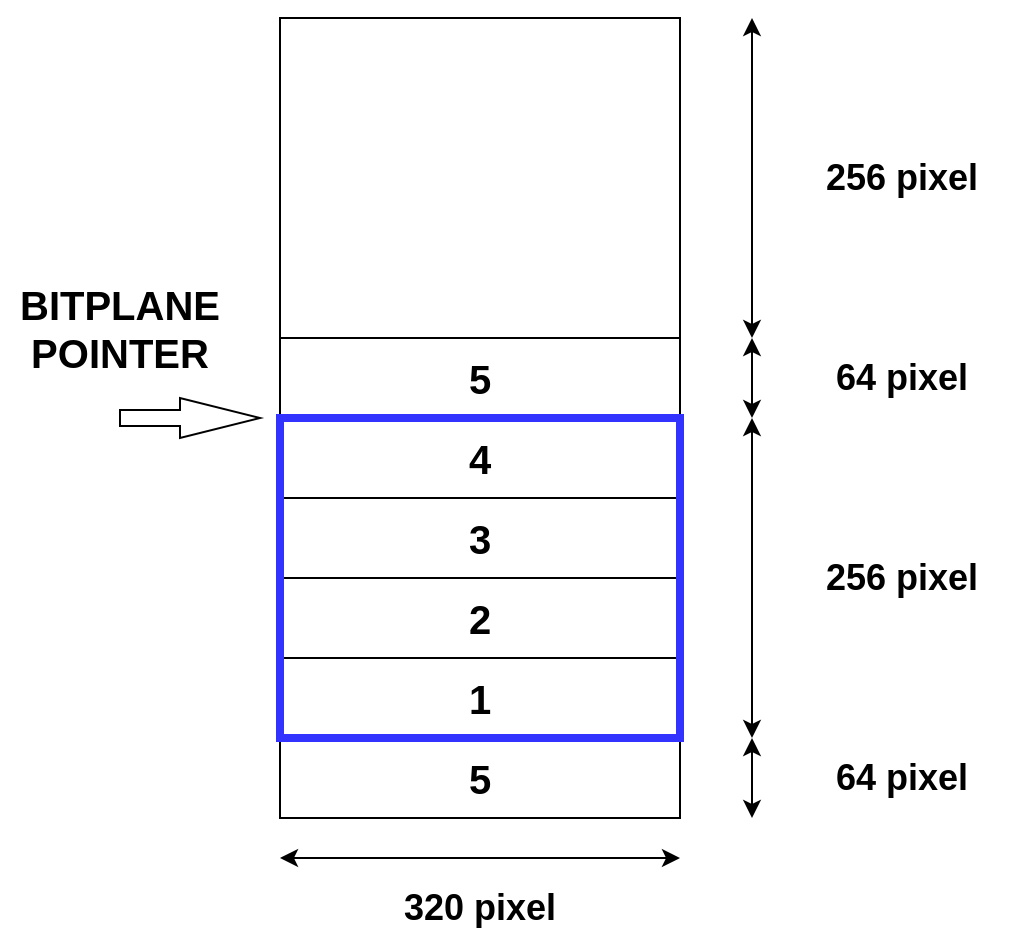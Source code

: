 <mxfile version="24.8.3" pages="7">
  <diagram name="Pagina-1" id="SqCt3KQoh1731EIPL-oW">
    <mxGraphModel dx="1042" dy="531" grid="1" gridSize="10" guides="1" tooltips="1" connect="1" arrows="1" fold="1" page="1" pageScale="1" pageWidth="827" pageHeight="1169" math="0" shadow="0">
      <root>
        <mxCell id="0" />
        <mxCell id="1" parent="0" />
        <mxCell id="jO2R0hOtcdFEv0qmPZ_9-2" value="&lt;b&gt;&lt;font style=&quot;font-size: 20px;&quot;&gt;4&lt;/font&gt;&lt;/b&gt;" style="rounded=0;whiteSpace=wrap;html=1;" vertex="1" parent="1">
          <mxGeometry x="214" y="370" width="200" height="40" as="geometry" />
        </mxCell>
        <mxCell id="jO2R0hOtcdFEv0qmPZ_9-3" value="&lt;b&gt;&lt;font style=&quot;font-size: 20px;&quot;&gt;3&lt;/font&gt;&lt;/b&gt;" style="rounded=0;whiteSpace=wrap;html=1;" vertex="1" parent="1">
          <mxGeometry x="214" y="410" width="200" height="40" as="geometry" />
        </mxCell>
        <mxCell id="jO2R0hOtcdFEv0qmPZ_9-4" value="&lt;b&gt;&lt;font style=&quot;font-size: 20px;&quot;&gt;2&lt;/font&gt;&lt;/b&gt;" style="rounded=0;whiteSpace=wrap;html=1;" vertex="1" parent="1">
          <mxGeometry x="214" y="450" width="200" height="40" as="geometry" />
        </mxCell>
        <mxCell id="jO2R0hOtcdFEv0qmPZ_9-5" value="&lt;b&gt;&lt;font style=&quot;font-size: 20px;&quot;&gt;1&lt;/font&gt;&lt;/b&gt;" style="rounded=0;whiteSpace=wrap;html=1;" vertex="1" parent="1">
          <mxGeometry x="214" y="490" width="200" height="40" as="geometry" />
        </mxCell>
        <mxCell id="jO2R0hOtcdFEv0qmPZ_9-6" value="&lt;b&gt;&lt;font style=&quot;font-size: 20px;&quot;&gt;5&lt;/font&gt;&lt;/b&gt;" style="rounded=0;whiteSpace=wrap;html=1;" vertex="1" parent="1">
          <mxGeometry x="214" y="330" width="200" height="40" as="geometry" />
        </mxCell>
        <mxCell id="jO2R0hOtcdFEv0qmPZ_9-7" value="&lt;b&gt;&lt;font style=&quot;font-size: 20px;&quot;&gt;5&lt;/font&gt;&lt;/b&gt;" style="rounded=0;whiteSpace=wrap;html=1;" vertex="1" parent="1">
          <mxGeometry x="214" y="530" width="200" height="40" as="geometry" />
        </mxCell>
        <mxCell id="jO2R0hOtcdFEv0qmPZ_9-8" value="" style="rounded=0;whiteSpace=wrap;html=1;strokeWidth=4;strokeColor=#3333FF;fillColor=none;" vertex="1" parent="1">
          <mxGeometry x="214" y="370" width="200" height="160" as="geometry" />
        </mxCell>
        <mxCell id="jO2R0hOtcdFEv0qmPZ_9-9" value="" style="rounded=0;whiteSpace=wrap;html=1;" vertex="1" parent="1">
          <mxGeometry x="214" y="170" width="200" height="160" as="geometry" />
        </mxCell>
        <mxCell id="jO2R0hOtcdFEv0qmPZ_9-10" value="" style="html=1;shadow=0;dashed=0;align=center;verticalAlign=middle;shape=mxgraph.arrows2.arrow;dy=0.6;dx=40;notch=0;" vertex="1" parent="1">
          <mxGeometry x="134" y="360" width="70" height="20" as="geometry" />
        </mxCell>
        <mxCell id="jO2R0hOtcdFEv0qmPZ_9-11" value="&lt;font style=&quot;font-size: 20px;&quot;&gt;&lt;b&gt;BITPLANE POINTER&lt;/b&gt;&lt;/font&gt;" style="text;html=1;align=center;verticalAlign=middle;whiteSpace=wrap;rounded=0;" vertex="1" parent="1">
          <mxGeometry x="74" y="310" width="120" height="30" as="geometry" />
        </mxCell>
        <mxCell id="UPtEGhF1CWO7SacfSXyK-1" value="" style="endArrow=classic;startArrow=classic;html=1;rounded=0;" edge="1" parent="1">
          <mxGeometry width="50" height="50" relative="1" as="geometry">
            <mxPoint x="214" y="590" as="sourcePoint" />
            <mxPoint x="414" y="590" as="targetPoint" />
          </mxGeometry>
        </mxCell>
        <mxCell id="UPtEGhF1CWO7SacfSXyK-2" value="320 pixel" style="text;html=1;align=center;verticalAlign=middle;whiteSpace=wrap;rounded=0;fontStyle=1;fontSize=18;" vertex="1" parent="1">
          <mxGeometry x="259" y="600" width="110" height="30" as="geometry" />
        </mxCell>
        <mxCell id="UPtEGhF1CWO7SacfSXyK-3" value="" style="endArrow=classic;startArrow=classic;html=1;rounded=0;" edge="1" parent="1">
          <mxGeometry width="50" height="50" relative="1" as="geometry">
            <mxPoint x="450" y="530" as="sourcePoint" />
            <mxPoint x="450" y="370" as="targetPoint" />
          </mxGeometry>
        </mxCell>
        <mxCell id="UPtEGhF1CWO7SacfSXyK-4" value="" style="endArrow=classic;startArrow=classic;html=1;rounded=0;" edge="1" parent="1">
          <mxGeometry width="50" height="50" relative="1" as="geometry">
            <mxPoint x="450" y="570" as="sourcePoint" />
            <mxPoint x="450" y="530" as="targetPoint" />
          </mxGeometry>
        </mxCell>
        <mxCell id="UPtEGhF1CWO7SacfSXyK-5" value="" style="endArrow=classic;startArrow=classic;html=1;rounded=0;" edge="1" parent="1">
          <mxGeometry width="50" height="50" relative="1" as="geometry">
            <mxPoint x="450" y="330" as="sourcePoint" />
            <mxPoint x="450" y="170" as="targetPoint" />
          </mxGeometry>
        </mxCell>
        <mxCell id="UPtEGhF1CWO7SacfSXyK-6" value="" style="endArrow=classic;startArrow=classic;html=1;rounded=0;" edge="1" parent="1">
          <mxGeometry width="50" height="50" relative="1" as="geometry">
            <mxPoint x="450" y="370" as="sourcePoint" />
            <mxPoint x="450" y="330" as="targetPoint" />
          </mxGeometry>
        </mxCell>
        <mxCell id="UPtEGhF1CWO7SacfSXyK-7" value="64 pixel" style="text;html=1;align=center;verticalAlign=middle;whiteSpace=wrap;rounded=0;fontStyle=1;fontSize=18;" vertex="1" parent="1">
          <mxGeometry x="470" y="535" width="110" height="30" as="geometry" />
        </mxCell>
        <mxCell id="UPtEGhF1CWO7SacfSXyK-8" value="64 pixel" style="text;html=1;align=center;verticalAlign=middle;whiteSpace=wrap;rounded=0;fontStyle=1;fontSize=18;" vertex="1" parent="1">
          <mxGeometry x="470" y="335" width="110" height="30" as="geometry" />
        </mxCell>
        <mxCell id="UPtEGhF1CWO7SacfSXyK-9" value="256 pixel" style="text;html=1;align=center;verticalAlign=middle;whiteSpace=wrap;rounded=0;fontStyle=1;fontSize=18;" vertex="1" parent="1">
          <mxGeometry x="470" y="435" width="110" height="30" as="geometry" />
        </mxCell>
        <mxCell id="UPtEGhF1CWO7SacfSXyK-10" value="256 pixel" style="text;html=1;align=center;verticalAlign=middle;whiteSpace=wrap;rounded=0;fontStyle=1;fontSize=18;" vertex="1" parent="1">
          <mxGeometry x="470" y="235" width="110" height="30" as="geometry" />
        </mxCell>
      </root>
    </mxGraphModel>
  </diagram>
  <diagram name="Pagina-2" id="iOvzPpBHhij_Nm66Y3JP">
    <mxGraphModel dx="1042" dy="531" grid="1" gridSize="10" guides="1" tooltips="1" connect="1" arrows="1" fold="1" page="1" pageScale="1" pageWidth="827" pageHeight="1169" math="0" shadow="0">
      <root>
        <mxCell id="e2MZyj6y4xGT_VGEitPV-0" />
        <mxCell id="e2MZyj6y4xGT_VGEitPV-1" parent="e2MZyj6y4xGT_VGEitPV-0" />
        <mxCell id="e2MZyj6y4xGT_VGEitPV-2" value="&lt;b&gt;&lt;font style=&quot;font-size: 20px;&quot;&gt;4&lt;/font&gt;&lt;/b&gt;" style="rounded=0;whiteSpace=wrap;html=1;" vertex="1" parent="e2MZyj6y4xGT_VGEitPV-1">
          <mxGeometry x="214" y="370" width="200" height="40" as="geometry" />
        </mxCell>
        <mxCell id="e2MZyj6y4xGT_VGEitPV-3" value="&lt;b&gt;&lt;font style=&quot;font-size: 20px;&quot;&gt;3&lt;/font&gt;&lt;/b&gt;" style="rounded=0;whiteSpace=wrap;html=1;" vertex="1" parent="e2MZyj6y4xGT_VGEitPV-1">
          <mxGeometry x="214" y="410" width="200" height="40" as="geometry" />
        </mxCell>
        <mxCell id="e2MZyj6y4xGT_VGEitPV-4" value="&lt;b&gt;&lt;font style=&quot;font-size: 20px;&quot;&gt;2&lt;/font&gt;&lt;/b&gt;" style="rounded=0;whiteSpace=wrap;html=1;" vertex="1" parent="e2MZyj6y4xGT_VGEitPV-1">
          <mxGeometry x="214" y="450" width="200" height="40" as="geometry" />
        </mxCell>
        <mxCell id="e2MZyj6y4xGT_VGEitPV-5" value="&lt;b&gt;&lt;font style=&quot;font-size: 20px;&quot;&gt;1&lt;/font&gt;&lt;/b&gt;" style="rounded=0;whiteSpace=wrap;html=1;" vertex="1" parent="e2MZyj6y4xGT_VGEitPV-1">
          <mxGeometry x="214" y="490" width="200" height="40" as="geometry" />
        </mxCell>
        <mxCell id="e2MZyj6y4xGT_VGEitPV-6" value="&lt;b&gt;&lt;font style=&quot;font-size: 20px;&quot;&gt;5&lt;/font&gt;&lt;/b&gt;" style="rounded=0;whiteSpace=wrap;html=1;" vertex="1" parent="e2MZyj6y4xGT_VGEitPV-1">
          <mxGeometry x="214" y="330" width="200" height="40" as="geometry" />
        </mxCell>
        <mxCell id="e2MZyj6y4xGT_VGEitPV-7" value="&lt;b&gt;&lt;font style=&quot;font-size: 20px;&quot;&gt;5&lt;/font&gt;&lt;/b&gt;" style="rounded=0;whiteSpace=wrap;html=1;" vertex="1" parent="e2MZyj6y4xGT_VGEitPV-1">
          <mxGeometry x="214" y="530" width="200" height="40" as="geometry" />
        </mxCell>
        <mxCell id="e2MZyj6y4xGT_VGEitPV-8" value="" style="rounded=0;whiteSpace=wrap;html=1;strokeWidth=4;strokeColor=#3333FF;fillColor=none;" vertex="1" parent="e2MZyj6y4xGT_VGEitPV-1">
          <mxGeometry x="214" y="350" width="200" height="160" as="geometry" />
        </mxCell>
        <mxCell id="e2MZyj6y4xGT_VGEitPV-9" value="" style="rounded=0;whiteSpace=wrap;html=1;" vertex="1" parent="e2MZyj6y4xGT_VGEitPV-1">
          <mxGeometry x="214" y="170" width="200" height="160" as="geometry" />
        </mxCell>
        <mxCell id="e2MZyj6y4xGT_VGEitPV-10" value="" style="html=1;shadow=0;dashed=0;align=center;verticalAlign=middle;shape=mxgraph.arrows2.arrow;dy=0.6;dx=40;notch=0;" vertex="1" parent="e2MZyj6y4xGT_VGEitPV-1">
          <mxGeometry x="134" y="340" width="70" height="20" as="geometry" />
        </mxCell>
        <mxCell id="e2MZyj6y4xGT_VGEitPV-11" value="&lt;font style=&quot;font-size: 20px;&quot;&gt;&lt;b&gt;BITPLANE POINTER&lt;/b&gt;&lt;/font&gt;" style="text;html=1;align=center;verticalAlign=middle;whiteSpace=wrap;rounded=0;" vertex="1" parent="e2MZyj6y4xGT_VGEitPV-1">
          <mxGeometry x="74" y="290" width="120" height="30" as="geometry" />
        </mxCell>
      </root>
    </mxGraphModel>
  </diagram>
  <diagram name="Pagina-3" id="r4b1oYiAFaRDGS6fOepq">
    <mxGraphModel dx="1042" dy="531" grid="1" gridSize="10" guides="1" tooltips="1" connect="1" arrows="1" fold="1" page="1" pageScale="1" pageWidth="827" pageHeight="1169" math="0" shadow="0">
      <root>
        <mxCell id="oWHSMYq1s4sGmrlOcwrl-0" />
        <mxCell id="oWHSMYq1s4sGmrlOcwrl-1" parent="oWHSMYq1s4sGmrlOcwrl-0" />
        <mxCell id="oWHSMYq1s4sGmrlOcwrl-2" value="&lt;b&gt;&lt;font style=&quot;font-size: 20px;&quot;&gt;4&lt;/font&gt;&lt;/b&gt;" style="rounded=0;whiteSpace=wrap;html=1;" vertex="1" parent="oWHSMYq1s4sGmrlOcwrl-1">
          <mxGeometry x="214" y="370" width="200" height="40" as="geometry" />
        </mxCell>
        <mxCell id="oWHSMYq1s4sGmrlOcwrl-3" value="&lt;b&gt;&lt;font style=&quot;font-size: 20px;&quot;&gt;3&lt;/font&gt;&lt;/b&gt;" style="rounded=0;whiteSpace=wrap;html=1;" vertex="1" parent="oWHSMYq1s4sGmrlOcwrl-1">
          <mxGeometry x="214" y="410" width="200" height="40" as="geometry" />
        </mxCell>
        <mxCell id="oWHSMYq1s4sGmrlOcwrl-4" value="&lt;b&gt;&lt;font style=&quot;font-size: 20px;&quot;&gt;2&lt;/font&gt;&lt;/b&gt;" style="rounded=0;whiteSpace=wrap;html=1;" vertex="1" parent="oWHSMYq1s4sGmrlOcwrl-1">
          <mxGeometry x="214" y="450" width="200" height="40" as="geometry" />
        </mxCell>
        <mxCell id="oWHSMYq1s4sGmrlOcwrl-6" value="&lt;b&gt;&lt;font style=&quot;font-size: 20px;&quot;&gt;5&lt;/font&gt;&lt;/b&gt;" style="rounded=0;whiteSpace=wrap;html=1;" vertex="1" parent="oWHSMYq1s4sGmrlOcwrl-1">
          <mxGeometry x="214" y="330" width="200" height="40" as="geometry" />
        </mxCell>
        <mxCell id="oWHSMYq1s4sGmrlOcwrl-7" value="&lt;b&gt;&lt;font style=&quot;font-size: 20px;&quot;&gt;5&lt;/font&gt;&lt;/b&gt;" style="rounded=0;whiteSpace=wrap;html=1;" vertex="1" parent="oWHSMYq1s4sGmrlOcwrl-1">
          <mxGeometry x="214" y="530" width="200" height="40" as="geometry" />
        </mxCell>
        <mxCell id="oWHSMYq1s4sGmrlOcwrl-9" value="" style="rounded=0;whiteSpace=wrap;html=1;" vertex="1" parent="oWHSMYq1s4sGmrlOcwrl-1">
          <mxGeometry x="214" y="170" width="200" height="160" as="geometry" />
        </mxCell>
        <mxCell id="oWHSMYq1s4sGmrlOcwrl-10" value="" style="html=1;shadow=0;dashed=0;align=center;verticalAlign=middle;shape=mxgraph.arrows2.arrow;dy=0.6;dx=40;notch=0;" vertex="1" parent="oWHSMYq1s4sGmrlOcwrl-1">
          <mxGeometry x="134" y="320" width="70" height="20" as="geometry" />
        </mxCell>
        <mxCell id="oWHSMYq1s4sGmrlOcwrl-11" value="&lt;font style=&quot;font-size: 20px;&quot;&gt;&lt;b&gt;BITPLANE POINTER&lt;/b&gt;&lt;/font&gt;" style="text;html=1;align=center;verticalAlign=middle;whiteSpace=wrap;rounded=0;" vertex="1" parent="oWHSMYq1s4sGmrlOcwrl-1">
          <mxGeometry x="74" y="270" width="120" height="30" as="geometry" />
        </mxCell>
        <mxCell id="VPOAGAD8rz79NMH7I3IX-0" value="" style="endArrow=classic;startArrow=classic;html=1;rounded=0;" edge="1" parent="oWHSMYq1s4sGmrlOcwrl-1">
          <mxGeometry width="50" height="50" relative="1" as="geometry">
            <mxPoint x="450" y="570" as="sourcePoint" />
            <mxPoint x="450" y="330" as="targetPoint" />
          </mxGeometry>
        </mxCell>
        <mxCell id="VPOAGAD8rz79NMH7I3IX-1" value="384 pixel,&lt;div&gt;multiple of 64&lt;/div&gt;" style="text;html=1;align=center;verticalAlign=middle;whiteSpace=wrap;rounded=0;fontStyle=1;fontSize=18;" vertex="1" parent="oWHSMYq1s4sGmrlOcwrl-1">
          <mxGeometry x="470" y="435" width="130" height="30" as="geometry" />
        </mxCell>
        <mxCell id="jAalTdhDZGkkEJmoj642-0" value="&lt;b&gt;&lt;font style=&quot;font-size: 20px;&quot;&gt;6&lt;/font&gt;&lt;/b&gt;" style="rounded=0;whiteSpace=wrap;html=1;strokeWidth=4;strokeColor=#00FF00;" vertex="1" parent="oWHSMYq1s4sGmrlOcwrl-1">
          <mxGeometry x="214" y="290" width="200" height="40" as="geometry" />
        </mxCell>
        <mxCell id="oWHSMYq1s4sGmrlOcwrl-5" value="&lt;b&gt;&lt;font style=&quot;font-size: 20px;&quot;&gt;6&lt;/font&gt;&lt;/b&gt;" style="rounded=0;whiteSpace=wrap;html=1;strokeWidth=4;strokeColor=#00FF00;" vertex="1" parent="oWHSMYq1s4sGmrlOcwrl-1">
          <mxGeometry x="214" y="490" width="200" height="40" as="geometry" />
        </mxCell>
        <mxCell id="oWHSMYq1s4sGmrlOcwrl-8" value="" style="rounded=0;whiteSpace=wrap;html=1;strokeWidth=4;strokeColor=#3333FF;fillColor=none;" vertex="1" parent="oWHSMYq1s4sGmrlOcwrl-1">
          <mxGeometry x="214" y="330" width="200" height="160" as="geometry" />
        </mxCell>
      </root>
    </mxGraphModel>
  </diagram>
  <diagram name="Pagina-4" id="Z6gUZhKBgLbs0_I14XGT">
    <mxGraphModel dx="1042" dy="531" grid="1" gridSize="10" guides="1" tooltips="1" connect="1" arrows="1" fold="1" page="1" pageScale="1" pageWidth="827" pageHeight="1169" math="0" shadow="0">
      <root>
        <mxCell id="EFsR8-fwe122gJyqPOIh-0" />
        <mxCell id="EFsR8-fwe122gJyqPOIh-1" parent="EFsR8-fwe122gJyqPOIh-0" />
        <mxCell id="EFsR8-fwe122gJyqPOIh-2" value="&lt;b&gt;&lt;font style=&quot;font-size: 20px;&quot;&gt;9&lt;/font&gt;&lt;/b&gt;" style="rounded=0;whiteSpace=wrap;html=1;" parent="EFsR8-fwe122gJyqPOIh-1" vertex="1">
          <mxGeometry x="214" y="370" width="200" height="40" as="geometry" />
        </mxCell>
        <mxCell id="EFsR8-fwe122gJyqPOIh-3" value="&lt;b&gt;&lt;font style=&quot;font-size: 20px;&quot;&gt;8&lt;/font&gt;&lt;/b&gt;" style="rounded=0;whiteSpace=wrap;html=1;" parent="EFsR8-fwe122gJyqPOIh-1" vertex="1">
          <mxGeometry x="214" y="410" width="200" height="40" as="geometry" />
        </mxCell>
        <mxCell id="EFsR8-fwe122gJyqPOIh-4" value="&lt;b&gt;&lt;font style=&quot;font-size: 20px;&quot;&gt;7&lt;/font&gt;&lt;/b&gt;" style="rounded=0;whiteSpace=wrap;html=1;" parent="EFsR8-fwe122gJyqPOIh-1" vertex="1">
          <mxGeometry x="214" y="450" width="200" height="40" as="geometry" />
        </mxCell>
        <mxCell id="EFsR8-fwe122gJyqPOIh-5" value="&lt;b&gt;&lt;font style=&quot;font-size: 20px;&quot;&gt;6&lt;/font&gt;&lt;/b&gt;" style="rounded=0;whiteSpace=wrap;html=1;" parent="EFsR8-fwe122gJyqPOIh-1" vertex="1">
          <mxGeometry x="214" y="490" width="200" height="40" as="geometry" />
        </mxCell>
        <mxCell id="EFsR8-fwe122gJyqPOIh-6" value="&lt;b&gt;&lt;font style=&quot;font-size: 20px;&quot;&gt;5&lt;/font&gt;&lt;/b&gt;" style="rounded=0;whiteSpace=wrap;html=1;" parent="EFsR8-fwe122gJyqPOIh-1" vertex="1">
          <mxGeometry x="214" y="330" width="200" height="40" as="geometry" />
        </mxCell>
        <mxCell id="EFsR8-fwe122gJyqPOIh-7" value="&lt;b&gt;&lt;font style=&quot;font-size: 20px;&quot;&gt;5&lt;/font&gt;&lt;/b&gt;" style="rounded=0;whiteSpace=wrap;html=1;" parent="EFsR8-fwe122gJyqPOIh-1" vertex="1">
          <mxGeometry x="214" y="530" width="200" height="40" as="geometry" />
        </mxCell>
        <mxCell id="EFsR8-fwe122gJyqPOIh-8" value="" style="rounded=0;whiteSpace=wrap;html=1;" parent="EFsR8-fwe122gJyqPOIh-1" vertex="1">
          <mxGeometry x="214" y="170" width="200" height="160" as="geometry" />
        </mxCell>
        <mxCell id="EFsR8-fwe122gJyqPOIh-9" value="" style="html=1;shadow=0;dashed=0;align=center;verticalAlign=middle;shape=mxgraph.arrows2.arrow;dy=0.6;dx=40;notch=0;" parent="EFsR8-fwe122gJyqPOIh-1" vertex="1">
          <mxGeometry x="134" y="160" width="70" height="20" as="geometry" />
        </mxCell>
        <mxCell id="EFsR8-fwe122gJyqPOIh-10" value="&lt;font style=&quot;font-size: 20px;&quot;&gt;&lt;b&gt;BITPLANE POINTER&lt;/b&gt;&lt;/font&gt;" style="text;html=1;align=center;verticalAlign=middle;whiteSpace=wrap;rounded=0;" parent="EFsR8-fwe122gJyqPOIh-1" vertex="1">
          <mxGeometry x="74" y="110" width="120" height="30" as="geometry" />
        </mxCell>
        <mxCell id="EFsR8-fwe122gJyqPOIh-11" value="&lt;b&gt;&lt;font style=&quot;font-size: 20px;&quot;&gt;6&lt;/font&gt;&lt;/b&gt;" style="rounded=0;whiteSpace=wrap;html=1;" parent="EFsR8-fwe122gJyqPOIh-1" vertex="1">
          <mxGeometry x="214" y="290" width="200" height="40" as="geometry" />
        </mxCell>
        <mxCell id="blx14dLM0H9ZHc-oluzc-0" value="&lt;b&gt;&lt;font style=&quot;font-size: 20px;&quot;&gt;7&lt;/font&gt;&lt;/b&gt;" style="rounded=0;whiteSpace=wrap;html=1;" parent="EFsR8-fwe122gJyqPOIh-1" vertex="1">
          <mxGeometry x="214" y="250" width="200" height="40" as="geometry" />
        </mxCell>
        <mxCell id="blx14dLM0H9ZHc-oluzc-1" value="&lt;b&gt;&lt;font style=&quot;font-size: 20px;&quot;&gt;8&lt;/font&gt;&lt;/b&gt;" style="rounded=0;whiteSpace=wrap;html=1;" parent="EFsR8-fwe122gJyqPOIh-1" vertex="1">
          <mxGeometry x="214" y="210" width="200" height="40" as="geometry" />
        </mxCell>
        <mxCell id="blx14dLM0H9ZHc-oluzc-2" value="&lt;b&gt;&lt;font style=&quot;font-size: 20px;&quot;&gt;9&lt;/font&gt;&lt;/b&gt;" style="rounded=0;whiteSpace=wrap;html=1;" parent="EFsR8-fwe122gJyqPOIh-1" vertex="1">
          <mxGeometry x="214" y="170" width="200" height="40" as="geometry" />
        </mxCell>
        <mxCell id="EFsR8-fwe122gJyqPOIh-12" value="" style="rounded=0;whiteSpace=wrap;html=1;strokeWidth=4;strokeColor=#3333FF;fillColor=none;" parent="EFsR8-fwe122gJyqPOIh-1" vertex="1">
          <mxGeometry x="214" y="170" width="200" height="160" as="geometry" />
        </mxCell>
      </root>
    </mxGraphModel>
  </diagram>
  <diagram name="Pagina-5" id="ipGypZr09Z-PZp_f1sfP">
    <mxGraphModel dx="1042" dy="531" grid="1" gridSize="10" guides="1" tooltips="1" connect="1" arrows="1" fold="1" page="1" pageScale="1" pageWidth="827" pageHeight="1169" math="0" shadow="0">
      <root>
        <mxCell id="O3pN2WBg-KYoUMEdkvV0-0" />
        <mxCell id="O3pN2WBg-KYoUMEdkvV0-1" parent="O3pN2WBg-KYoUMEdkvV0-0" />
        <mxCell id="O3pN2WBg-KYoUMEdkvV0-2" value="&lt;b&gt;&lt;font style=&quot;font-size: 20px;&quot;&gt;9&lt;/font&gt;&lt;/b&gt;" style="rounded=0;whiteSpace=wrap;html=1;" parent="O3pN2WBg-KYoUMEdkvV0-1" vertex="1">
          <mxGeometry x="214" y="370" width="200" height="40" as="geometry" />
        </mxCell>
        <mxCell id="O3pN2WBg-KYoUMEdkvV0-3" value="&lt;b&gt;&lt;font style=&quot;font-size: 20px;&quot;&gt;8&lt;/font&gt;&lt;/b&gt;" style="rounded=0;whiteSpace=wrap;html=1;" parent="O3pN2WBg-KYoUMEdkvV0-1" vertex="1">
          <mxGeometry x="214" y="410" width="200" height="40" as="geometry" />
        </mxCell>
        <mxCell id="O3pN2WBg-KYoUMEdkvV0-4" value="&lt;b&gt;&lt;font style=&quot;font-size: 20px;&quot;&gt;7&lt;/font&gt;&lt;/b&gt;" style="rounded=0;whiteSpace=wrap;html=1;" parent="O3pN2WBg-KYoUMEdkvV0-1" vertex="1">
          <mxGeometry x="214" y="450" width="200" height="40" as="geometry" />
        </mxCell>
        <mxCell id="O3pN2WBg-KYoUMEdkvV0-5" value="&lt;b&gt;&lt;font style=&quot;font-size: 20px;&quot;&gt;6&lt;/font&gt;&lt;/b&gt;" style="rounded=0;whiteSpace=wrap;html=1;" parent="O3pN2WBg-KYoUMEdkvV0-1" vertex="1">
          <mxGeometry x="214" y="490" width="200" height="40" as="geometry" />
        </mxCell>
        <mxCell id="O3pN2WBg-KYoUMEdkvV0-6" value="&lt;b&gt;&lt;font style=&quot;font-size: 20px;&quot;&gt;5&lt;/font&gt;&lt;/b&gt;" style="rounded=0;whiteSpace=wrap;html=1;" parent="O3pN2WBg-KYoUMEdkvV0-1" vertex="1">
          <mxGeometry x="214" y="330" width="200" height="40" as="geometry" />
        </mxCell>
        <mxCell id="O3pN2WBg-KYoUMEdkvV0-7" value="&lt;b&gt;&lt;font style=&quot;font-size: 20px;&quot;&gt;5&lt;/font&gt;&lt;/b&gt;" style="rounded=0;whiteSpace=wrap;html=1;" parent="O3pN2WBg-KYoUMEdkvV0-1" vertex="1">
          <mxGeometry x="214" y="530" width="200" height="40" as="geometry" />
        </mxCell>
        <mxCell id="O3pN2WBg-KYoUMEdkvV0-8" value="" style="rounded=0;whiteSpace=wrap;html=1;" parent="O3pN2WBg-KYoUMEdkvV0-1" vertex="1">
          <mxGeometry x="214" y="170" width="200" height="160" as="geometry" />
        </mxCell>
        <mxCell id="O3pN2WBg-KYoUMEdkvV0-9" value="" style="html=1;shadow=0;dashed=0;align=center;verticalAlign=middle;shape=mxgraph.arrows2.arrow;dy=0.6;dx=40;notch=0;" parent="O3pN2WBg-KYoUMEdkvV0-1" vertex="1">
          <mxGeometry x="130" y="360" width="70" height="20" as="geometry" />
        </mxCell>
        <mxCell id="O3pN2WBg-KYoUMEdkvV0-10" value="&lt;font style=&quot;font-size: 20px;&quot;&gt;&lt;b&gt;BITPLANE POINTER&lt;/b&gt;&lt;/font&gt;" style="text;html=1;align=center;verticalAlign=middle;whiteSpace=wrap;rounded=0;" parent="O3pN2WBg-KYoUMEdkvV0-1" vertex="1">
          <mxGeometry x="70" y="310" width="120" height="30" as="geometry" />
        </mxCell>
        <mxCell id="O3pN2WBg-KYoUMEdkvV0-11" value="&lt;b&gt;&lt;font style=&quot;font-size: 20px;&quot;&gt;6&lt;/font&gt;&lt;/b&gt;" style="rounded=0;whiteSpace=wrap;html=1;" parent="O3pN2WBg-KYoUMEdkvV0-1" vertex="1">
          <mxGeometry x="214" y="290" width="200" height="40" as="geometry" />
        </mxCell>
        <mxCell id="O3pN2WBg-KYoUMEdkvV0-12" value="&lt;b&gt;&lt;font style=&quot;font-size: 20px;&quot;&gt;7&lt;/font&gt;&lt;/b&gt;" style="rounded=0;whiteSpace=wrap;html=1;" parent="O3pN2WBg-KYoUMEdkvV0-1" vertex="1">
          <mxGeometry x="214" y="250" width="200" height="40" as="geometry" />
        </mxCell>
        <mxCell id="O3pN2WBg-KYoUMEdkvV0-13" value="&lt;b&gt;&lt;font style=&quot;font-size: 20px;&quot;&gt;8&lt;/font&gt;&lt;/b&gt;" style="rounded=0;whiteSpace=wrap;html=1;" parent="O3pN2WBg-KYoUMEdkvV0-1" vertex="1">
          <mxGeometry x="214" y="210" width="200" height="40" as="geometry" />
        </mxCell>
        <mxCell id="O3pN2WBg-KYoUMEdkvV0-14" value="&lt;b&gt;&lt;font style=&quot;font-size: 20px;&quot;&gt;9&lt;/font&gt;&lt;/b&gt;" style="rounded=0;whiteSpace=wrap;html=1;" parent="O3pN2WBg-KYoUMEdkvV0-1" vertex="1">
          <mxGeometry x="214" y="170" width="200" height="40" as="geometry" />
        </mxCell>
        <mxCell id="O3pN2WBg-KYoUMEdkvV0-15" value="" style="rounded=0;whiteSpace=wrap;html=1;strokeWidth=4;strokeColor=#3333FF;fillColor=none;" parent="O3pN2WBg-KYoUMEdkvV0-1" vertex="1">
          <mxGeometry x="214" y="370" width="200" height="160" as="geometry" />
        </mxCell>
      </root>
    </mxGraphModel>
  </diagram>
  <diagram id="tzdBvSMEbuyJLh_QyBh6" name="Pagina-6">
    <mxGraphModel dx="1042" dy="531" grid="1" gridSize="10" guides="1" tooltips="1" connect="1" arrows="1" fold="1" page="1" pageScale="1" pageWidth="827" pageHeight="1169" math="0" shadow="0">
      <root>
        <mxCell id="0" />
        <mxCell id="1" parent="0" />
        <mxCell id="8YuvSvtVI84jD2SwFvfK-1" value="" style="rounded=0;whiteSpace=wrap;html=1;" parent="1" vertex="1">
          <mxGeometry x="280" y="120" width="200" height="320" as="geometry" />
        </mxCell>
        <mxCell id="8YuvSvtVI84jD2SwFvfK-2" value="" style="rounded=0;whiteSpace=wrap;html=1;strokeWidth=4;strokeColor=#504AFF;fillColor=none;" parent="1" vertex="1">
          <mxGeometry x="280" y="140" width="200" height="160" as="geometry" />
        </mxCell>
        <mxCell id="yiL7kd1SFURfxPua1lUe-1" value="" style="html=1;shadow=0;dashed=0;align=center;verticalAlign=middle;shape=mxgraph.arrows2.arrow;dy=0.6;dx=40;notch=0;" parent="1" vertex="1">
          <mxGeometry x="190" y="130" width="70" height="20" as="geometry" />
        </mxCell>
        <mxCell id="yiL7kd1SFURfxPua1lUe-2" value="&lt;font style=&quot;font-size: 20px;&quot;&gt;&lt;b&gt;BITPLANE POINTER&lt;/b&gt;&lt;/font&gt;" style="text;html=1;align=center;verticalAlign=middle;whiteSpace=wrap;rounded=0;" parent="1" vertex="1">
          <mxGeometry x="130" y="80" width="120" height="30" as="geometry" />
        </mxCell>
      </root>
    </mxGraphModel>
  </diagram>
  <diagram id="ysX40Od_pGOTtUaDpd3N" name="Pagina-7">
    <mxGraphModel dx="1042" dy="531" grid="1" gridSize="10" guides="1" tooltips="1" connect="1" arrows="1" fold="1" page="1" pageScale="1" pageWidth="827" pageHeight="1169" math="0" shadow="0">
      <root>
        <mxCell id="0" />
        <mxCell id="1" parent="0" />
        <mxCell id="etYw-HvuGPocagveYdIV-1" value="viewport_y -= 1" style="rounded=1;whiteSpace=wrap;html=1;absoluteArcSize=1;arcSize=14;strokeWidth=2;" vertex="1" parent="1">
          <mxGeometry x="355" y="300" width="100" height="40" as="geometry" />
        </mxCell>
        <mxCell id="etYw-HvuGPocagveYdIV-4" style="edgeStyle=orthogonalEdgeStyle;rounded=0;orthogonalLoop=1;jettySize=auto;html=1;entryX=0;entryY=0.5;entryDx=0;entryDy=0;" edge="1" parent="1" source="etYw-HvuGPocagveYdIV-2" target="etYw-HvuGPocagveYdIV-3">
          <mxGeometry relative="1" as="geometry" />
        </mxCell>
        <mxCell id="etYw-HvuGPocagveYdIV-5" value="Y" style="edgeLabel;html=1;align=center;verticalAlign=middle;resizable=0;points=[];" vertex="1" connectable="0" parent="etYw-HvuGPocagveYdIV-4">
          <mxGeometry x="-0.152" y="2" relative="1" as="geometry">
            <mxPoint as="offset" />
          </mxGeometry>
        </mxCell>
        <mxCell id="etYw-HvuGPocagveYdIV-8" style="edgeStyle=orthogonalEdgeStyle;rounded=0;orthogonalLoop=1;jettySize=auto;html=1;" edge="1" parent="1" source="etYw-HvuGPocagveYdIV-2" target="etYw-HvuGPocagveYdIV-7">
          <mxGeometry relative="1" as="geometry" />
        </mxCell>
        <mxCell id="etYw-HvuGPocagveYdIV-10" value="N" style="edgeLabel;html=1;align=center;verticalAlign=middle;resizable=0;points=[];" vertex="1" connectable="0" parent="etYw-HvuGPocagveYdIV-8">
          <mxGeometry x="-0.176" relative="1" as="geometry">
            <mxPoint as="offset" />
          </mxGeometry>
        </mxCell>
        <mxCell id="etYw-HvuGPocagveYdIV-2" value="viewport_y = 0 ?" style="strokeWidth=2;html=1;shape=mxgraph.flowchart.decision;whiteSpace=wrap;" vertex="1" parent="1">
          <mxGeometry x="340" y="380" width="130" height="60" as="geometry" />
        </mxCell>
        <mxCell id="etYw-HvuGPocagveYdIV-9" style="edgeStyle=orthogonalEdgeStyle;rounded=0;orthogonalLoop=1;jettySize=auto;html=1;entryX=1;entryY=0.5;entryDx=0;entryDy=0;exitX=0.5;exitY=1;exitDx=0;exitDy=0;" edge="1" parent="1" source="etYw-HvuGPocagveYdIV-3" target="etYw-HvuGPocagveYdIV-7">
          <mxGeometry relative="1" as="geometry" />
        </mxCell>
        <mxCell id="etYw-HvuGPocagveYdIV-3" value="viewport_y = VIEWPORT_HEIGHT + TILE_HEIGHT" style="rounded=1;whiteSpace=wrap;html=1;absoluteArcSize=1;arcSize=14;strokeWidth=2;" vertex="1" parent="1">
          <mxGeometry x="545" y="375" width="150" height="70" as="geometry" />
        </mxCell>
        <mxCell id="etYw-HvuGPocagveYdIV-6" style="edgeStyle=orthogonalEdgeStyle;rounded=0;orthogonalLoop=1;jettySize=auto;html=1;entryX=0.5;entryY=0;entryDx=0;entryDy=0;entryPerimeter=0;" edge="1" parent="1" source="etYw-HvuGPocagveYdIV-1" target="etYw-HvuGPocagveYdIV-2">
          <mxGeometry relative="1" as="geometry" />
        </mxCell>
        <mxCell id="0ZAPvz2zXAnRgPHpHl-P-5" style="edgeStyle=orthogonalEdgeStyle;rounded=0;orthogonalLoop=1;jettySize=auto;html=1;" edge="1" parent="1" source="etYw-HvuGPocagveYdIV-7" target="0ZAPvz2zXAnRgPHpHl-P-2">
          <mxGeometry relative="1" as="geometry" />
        </mxCell>
        <mxCell id="etYw-HvuGPocagveYdIV-7" value="updates&lt;div&gt;bitplane&lt;/div&gt;&lt;div&gt;pointers&lt;/div&gt;" style="rounded=1;whiteSpace=wrap;html=1;absoluteArcSize=1;arcSize=14;strokeWidth=2;" vertex="1" parent="1">
          <mxGeometry x="355" y="490" width="100" height="50" as="geometry" />
        </mxCell>
        <mxCell id="0ZAPvz2zXAnRgPHpHl-P-7" value="N" style="edgeStyle=orthogonalEdgeStyle;rounded=0;orthogonalLoop=1;jettySize=auto;html=1;entryX=0.5;entryY=0;entryDx=0;entryDy=0;" edge="1" parent="1" source="0ZAPvz2zXAnRgPHpHl-P-1" target="0ZAPvz2zXAnRgPHpHl-P-6">
          <mxGeometry relative="1" as="geometry" />
        </mxCell>
        <mxCell id="0ZAPvz2zXAnRgPHpHl-P-1" value="map_ptr = 0 ?" style="strokeWidth=2;html=1;shape=mxgraph.flowchart.decision;whiteSpace=wrap;" vertex="1" parent="1">
          <mxGeometry x="355" y="100" width="100" height="70" as="geometry" />
        </mxCell>
        <mxCell id="0ZAPvz2zXAnRgPHpHl-P-2" value="END" style="strokeWidth=2;html=1;shape=mxgraph.flowchart.start_2;whiteSpace=wrap;" vertex="1" parent="1">
          <mxGeometry x="377" y="590" width="56" height="45.5" as="geometry" />
        </mxCell>
        <mxCell id="0ZAPvz2zXAnRgPHpHl-P-3" style="edgeStyle=orthogonalEdgeStyle;rounded=0;orthogonalLoop=1;jettySize=auto;html=1;entryX=0;entryY=0.5;entryDx=0;entryDy=0;entryPerimeter=0;exitX=0;exitY=0.5;exitDx=0;exitDy=0;exitPerimeter=0;" edge="1" parent="1" source="0ZAPvz2zXAnRgPHpHl-P-1" target="0ZAPvz2zXAnRgPHpHl-P-2">
          <mxGeometry relative="1" as="geometry">
            <Array as="points">
              <mxPoint x="270" y="135" />
              <mxPoint x="270" y="613" />
            </Array>
          </mxGeometry>
        </mxCell>
        <mxCell id="0ZAPvz2zXAnRgPHpHl-P-4" value="Y" style="edgeLabel;html=1;align=center;verticalAlign=middle;resizable=0;points=[];" vertex="1" connectable="0" parent="0ZAPvz2zXAnRgPHpHl-P-3">
          <mxGeometry x="-0.904" y="-1" relative="1" as="geometry">
            <mxPoint as="offset" />
          </mxGeometry>
        </mxCell>
        <mxCell id="0ZAPvz2zXAnRgPHpHl-P-8" style="edgeStyle=orthogonalEdgeStyle;rounded=0;orthogonalLoop=1;jettySize=auto;html=1;entryX=0.5;entryY=0;entryDx=0;entryDy=0;" edge="1" parent="1" source="0ZAPvz2zXAnRgPHpHl-P-6" target="etYw-HvuGPocagveYdIV-1">
          <mxGeometry relative="1" as="geometry" />
        </mxCell>
        <mxCell id="0ZAPvz2zXAnRgPHpHl-P-6" value="every 64 pixels&lt;div&gt;draw a new map row at the vertical edges of the viewport&lt;/div&gt;" style="rounded=1;whiteSpace=wrap;html=1;absoluteArcSize=1;arcSize=14;strokeWidth=2;" vertex="1" parent="1">
          <mxGeometry x="312.5" y="210" width="185" height="50" as="geometry" />
        </mxCell>
        <mxCell id="0ZAPvz2zXAnRgPHpHl-P-9" value="START" style="strokeWidth=2;html=1;shape=mxgraph.flowchart.start_2;whiteSpace=wrap;" vertex="1" parent="1">
          <mxGeometry x="377" y="20" width="56" height="45.5" as="geometry" />
        </mxCell>
        <mxCell id="0ZAPvz2zXAnRgPHpHl-P-10" style="edgeStyle=orthogonalEdgeStyle;rounded=0;orthogonalLoop=1;jettySize=auto;html=1;entryX=0.5;entryY=0;entryDx=0;entryDy=0;entryPerimeter=0;" edge="1" parent="1" source="0ZAPvz2zXAnRgPHpHl-P-9" target="0ZAPvz2zXAnRgPHpHl-P-1">
          <mxGeometry relative="1" as="geometry" />
        </mxCell>
      </root>
    </mxGraphModel>
  </diagram>
</mxfile>
